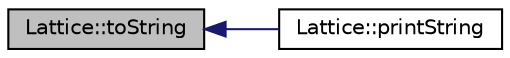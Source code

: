 digraph "Lattice::toString"
{
  edge [fontname="Helvetica",fontsize="10",labelfontname="Helvetica",labelfontsize="10"];
  node [fontname="Helvetica",fontsize="10",shape=record];
  rankdir="LR";
  Node1 [label="Lattice::toString",height=0.2,width=0.4,color="black", fillcolor="grey75", style="filled" fontcolor="black"];
  Node1 -> Node2 [dir="back",color="midnightblue",fontsize="10",style="solid",fontname="Helvetica"];
  Node2 [label="Lattice::printString",height=0.2,width=0.4,color="black", fillcolor="white", style="filled",URL="$classLattice.html#ac29a8a1d0a21829843ee39eb3778fc85",tooltip="Prints a string representation of all of the Lattice&#39;s attributes to the console."];
}
